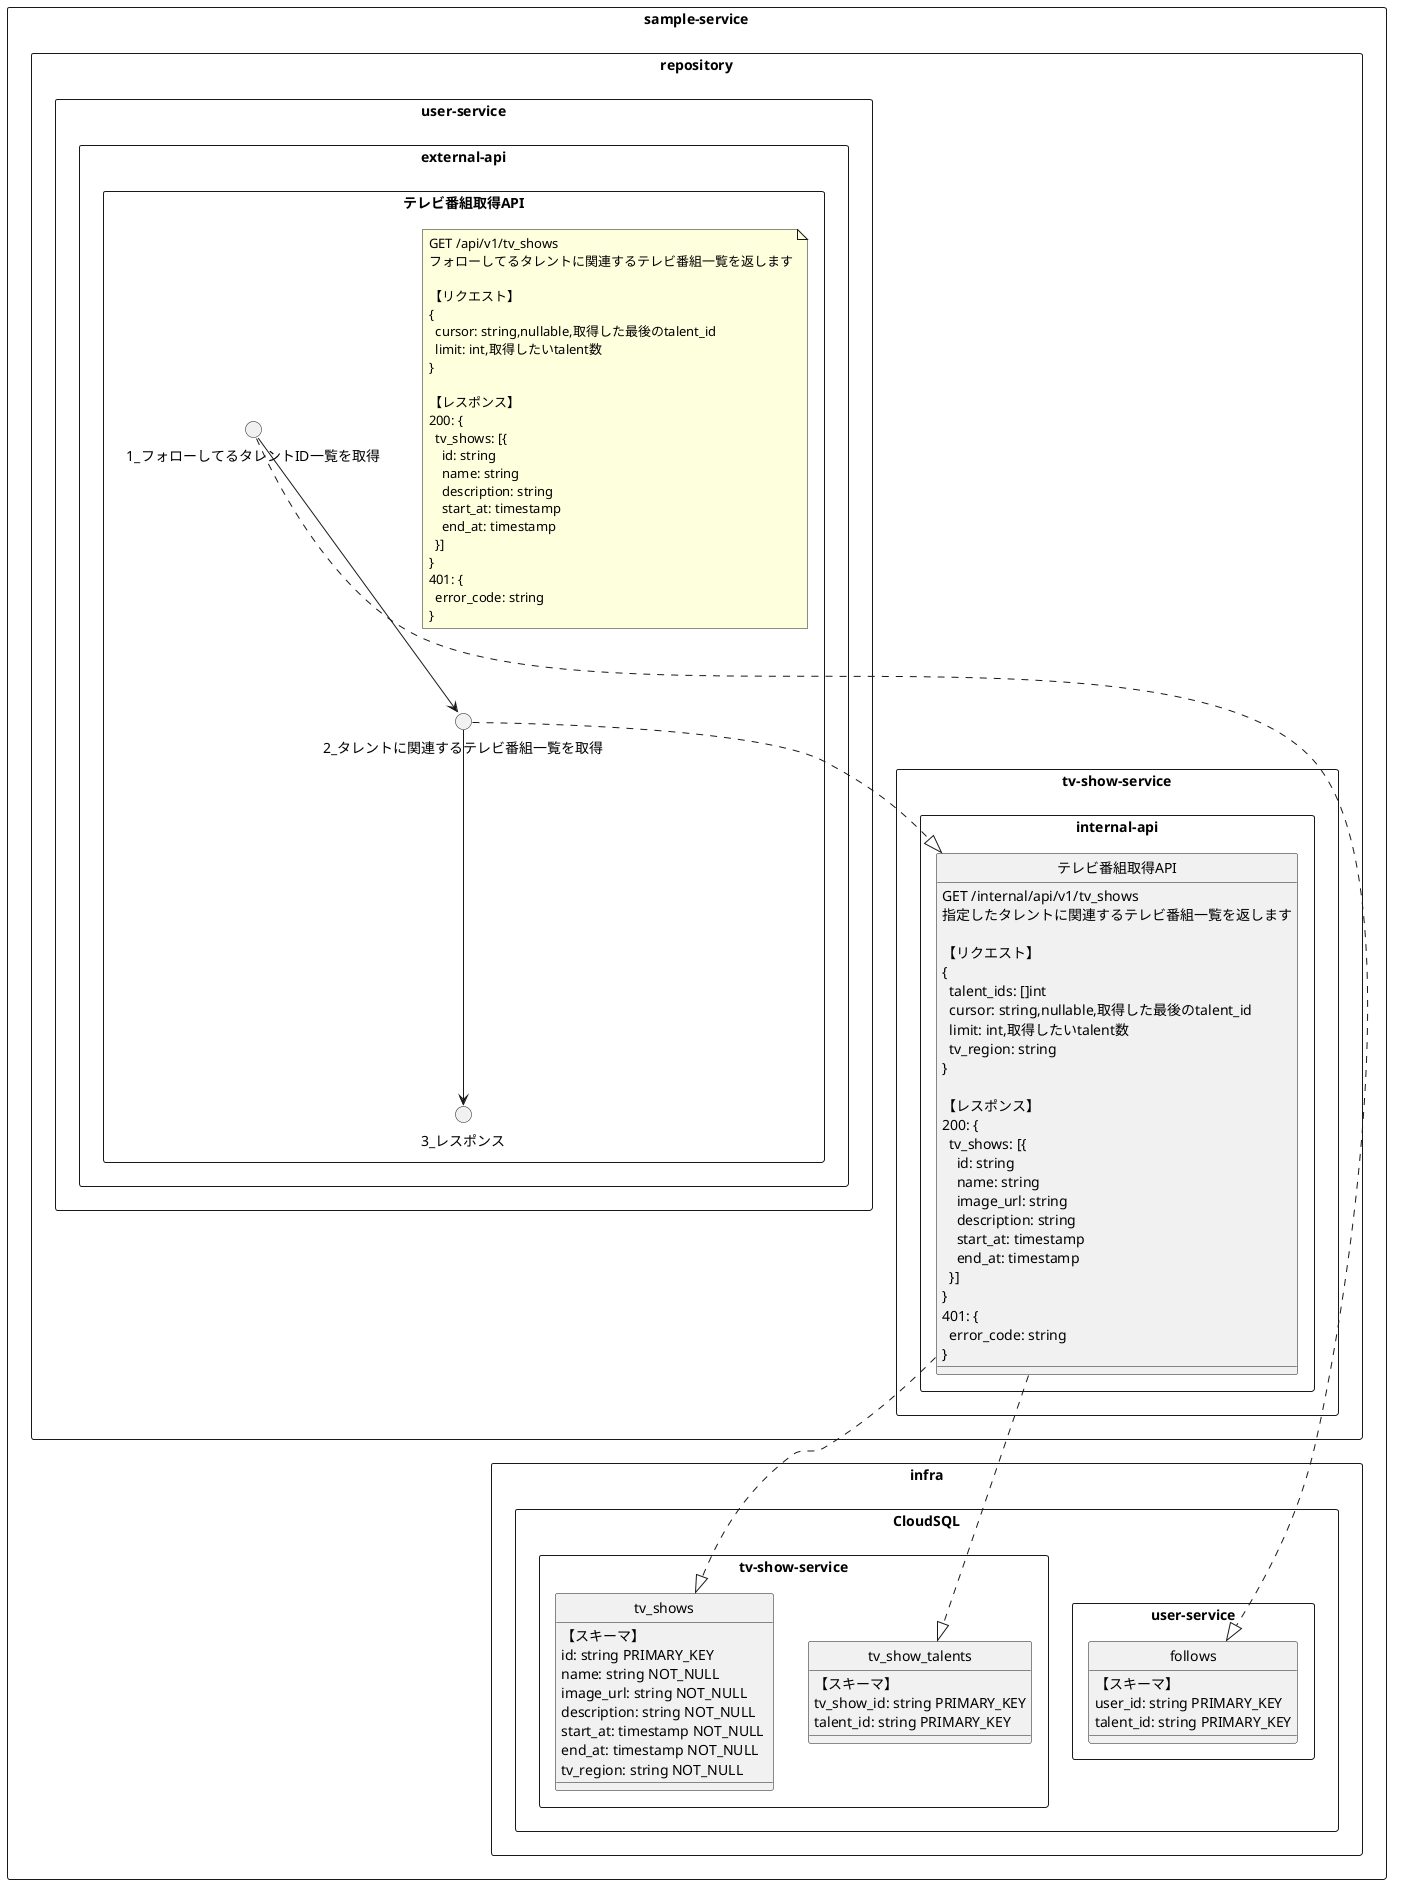 @startuml
hide circle
rectangle "sample-service" as sample-service {
    rectangle "infra" as sample-service/infra {
        rectangle "CloudSQL" as sample-service/infra/CloudSQL {
            rectangle "user-service" as sample-service/infra/CloudSQL/user-service {
                class "follows" as sample-service/infra/CloudSQL/user-service/follows {
                    【スキーマ】\nuser_id: string PRIMARY_KEY\ntalent_id: string PRIMARY_KEY
                }
            }
            rectangle "tv-show-service" as sample-service/infra/CloudSQL/tv-show-service {
                class "tv_show_talents" as sample-service/infra/CloudSQL/tv-show-service/tv_show_talents {
                    【スキーマ】\ntv_show_id: string PRIMARY_KEY\ntalent_id: string PRIMARY_KEY
                }
                class "tv_shows" as sample-service/infra/CloudSQL/tv-show-service/tv_shows {
                    【スキーマ】\nid: string PRIMARY_KEY\nname: string NOT_NULL\nimage_url: string NOT_NULL\ndescription: string NOT_NULL \nstart_at: timestamp NOT_NULL \nend_at: timestamp NOT_NULL \ntv_region: string NOT_NULL 
                }
            }
        }
    }
    rectangle "repository" as sample-service/repository {
        rectangle "user-service" as sample-service/repository/user-service {
            rectangle "external-api" as sample-service/repository/user-service/external-api {
                rectangle "テレビ番組取得API" as sample-service/repository/user-service/external-api/テレビ番組取得API {
                    note "GET /api/v1/tv_shows\nフォローしてるタレントに関連するテレビ番組一覧を返します\n\n【リクエスト】\n{\n  cursor: string,nullable,取得した最後のtalent_id\n  limit: int,取得したいtalent数\n}\n\n【レスポンス】\n200: {\n  tv_shows: [{\n    id: string\n    name: string\n    description: string\n    start_at: timestamp\n    end_at: timestamp\n  }]\n}\n401: {\n  error_code: string\n}" as sample_service_repository_user_service_external_api_テレビ番組取得API_note
                    circle "2_タレントに関連するテレビ番組一覧を取得" as sample-service/repository/user-service/external-api/テレビ番組取得API/2_タレントに関連するテレビ番組一覧を取得
                    circle "3_レスポンス" as sample-service/repository/user-service/external-api/テレビ番組取得API/3_レスポンス
                    circle "1_フォローしてるタレントID一覧を取得" as sample-service/repository/user-service/external-api/テレビ番組取得API/1_フォローしてるタレントID一覧を取得
                }
            }
        }
        rectangle "tv-show-service" as sample-service/repository/tv-show-service {
            rectangle "internal-api" as sample-service/repository/tv-show-service/internal-api {
                class "テレビ番組取得API" as sample-service/repository/tv-show-service/internal-api/テレビ番組取得API {
                    GET /internal/api/v1/tv_shows\n指定したタレントに関連するテレビ番組一覧を返します\n\n【リクエスト】\n{\n  talent_ids: []int\n  cursor: string,nullable,取得した最後のtalent_id\n  limit: int,取得したいtalent数\n  tv_region: string\n}\n\n【レスポンス】\n200: {\n  tv_shows: [{\n    id: string\n    name: string\n    image_url: string\n    description: string\n    start_at: timestamp\n    end_at: timestamp\n  }]\n}\n401: {\n  error_code: string\n}
                }
            }
        }
    }
}
"sample-service/repository/user-service/external-api/テレビ番組取得API/2_タレントに関連するテレビ番組一覧を取得" --> "sample-service/repository/user-service/external-api/テレビ番組取得API/3_レスポンス"
"sample-service/repository/user-service/external-api/テレビ番組取得API/2_タレントに関連するテレビ番組一覧を取得" ..|> "sample-service/repository/tv-show-service/internal-api/テレビ番組取得API"
"sample-service/repository/user-service/external-api/テレビ番組取得API/1_フォローしてるタレントID一覧を取得" --> "sample-service/repository/user-service/external-api/テレビ番組取得API/2_タレントに関連するテレビ番組一覧を取得"
"sample-service/repository/user-service/external-api/テレビ番組取得API/1_フォローしてるタレントID一覧を取得" ..|> "sample-service/infra/CloudSQL/user-service/follows"
"sample-service/repository/tv-show-service/internal-api/テレビ番組取得API" ..|> "sample-service/infra/CloudSQL/tv-show-service/tv_shows"
"sample-service/repository/tv-show-service/internal-api/テレビ番組取得API" ..|> "sample-service/infra/CloudSQL/tv-show-service/tv_show_talents"
@enduml
